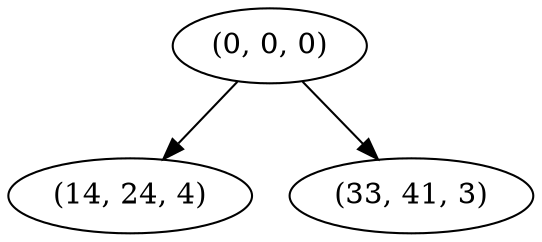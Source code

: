 digraph tree {
    "(0, 0, 0)";
    "(14, 24, 4)";
    "(33, 41, 3)";
    "(0, 0, 0)" -> "(14, 24, 4)";
    "(0, 0, 0)" -> "(33, 41, 3)";
}
